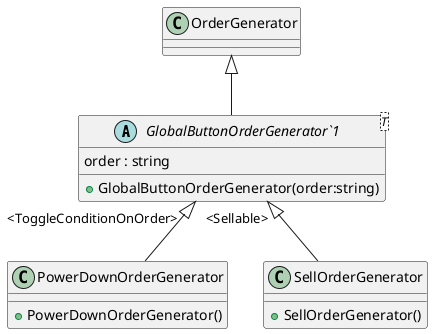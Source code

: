@startuml
abstract class "GlobalButtonOrderGenerator`1"<T> {
    order : string
    + GlobalButtonOrderGenerator(order:string)
}
class PowerDownOrderGenerator {
    + PowerDownOrderGenerator()
}
class SellOrderGenerator {
    + SellOrderGenerator()
}
OrderGenerator <|-- "GlobalButtonOrderGenerator`1"
"GlobalButtonOrderGenerator`1" "<ToggleConditionOnOrder>" <|-- PowerDownOrderGenerator
"GlobalButtonOrderGenerator`1" "<Sellable>" <|-- SellOrderGenerator
@enduml
